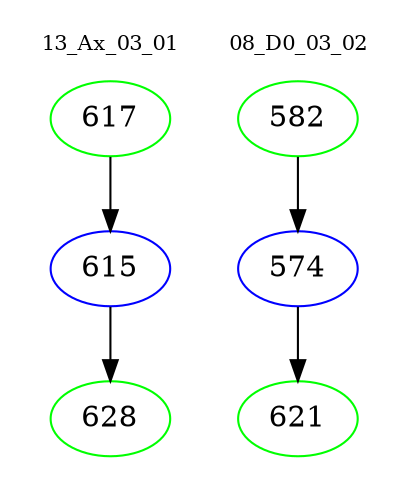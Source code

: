 digraph{
subgraph cluster_0 {
color = white
label = "13_Ax_03_01";
fontsize=10;
T0_617 [label="617", color="green"]
T0_617 -> T0_615 [color="black"]
T0_615 [label="615", color="blue"]
T0_615 -> T0_628 [color="black"]
T0_628 [label="628", color="green"]
}
subgraph cluster_1 {
color = white
label = "08_D0_03_02";
fontsize=10;
T1_582 [label="582", color="green"]
T1_582 -> T1_574 [color="black"]
T1_574 [label="574", color="blue"]
T1_574 -> T1_621 [color="black"]
T1_621 [label="621", color="green"]
}
}
